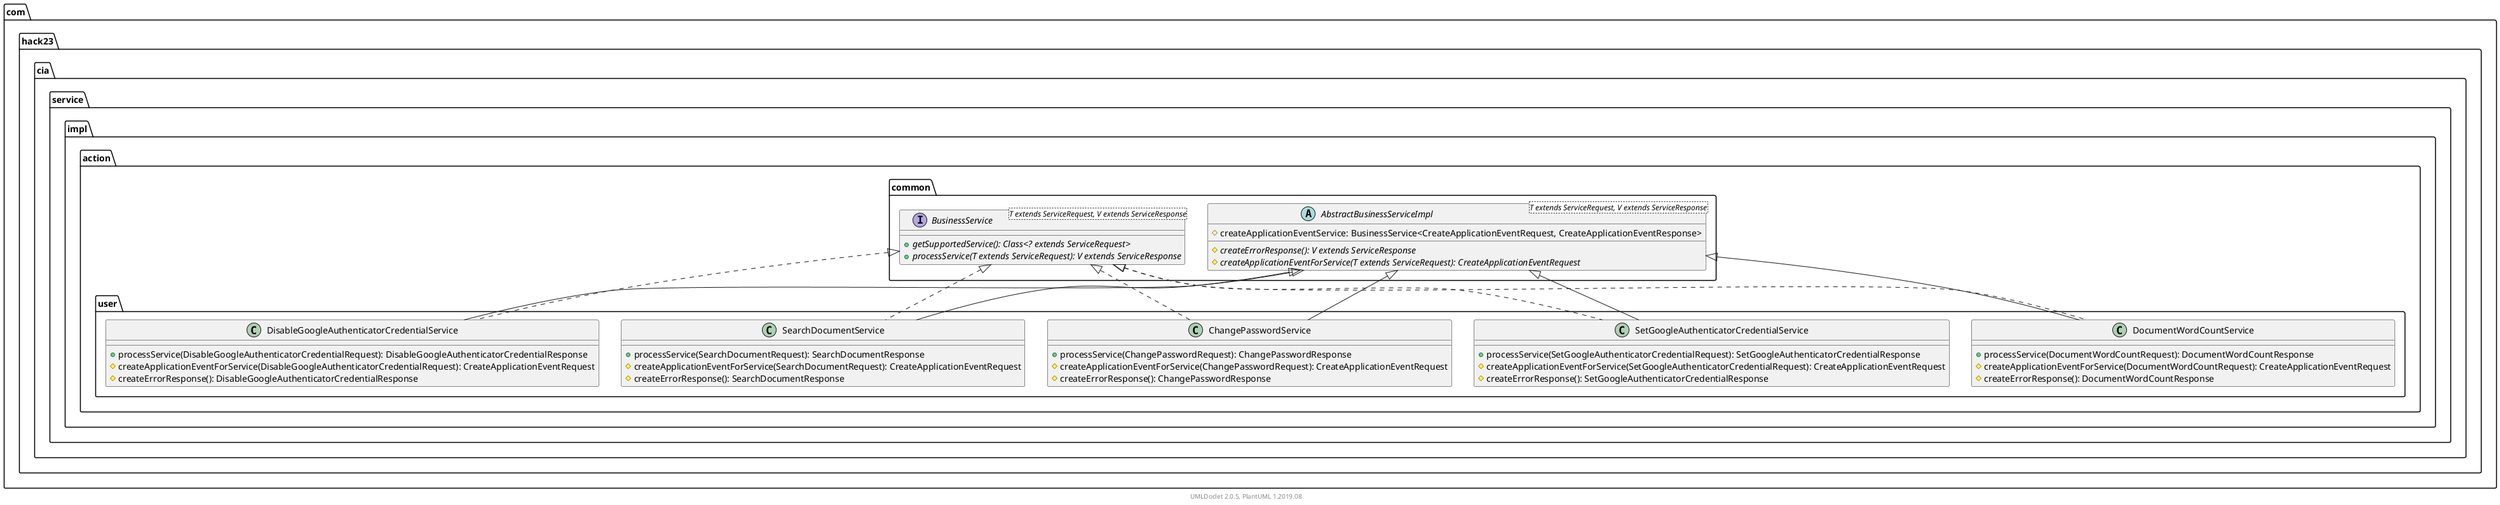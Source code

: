 @startuml
    namespace com.hack23.cia.service.impl.action.user {

        class DisableGoogleAuthenticatorCredentialService [[DisableGoogleAuthenticatorCredentialService.html]] {
            +processService(DisableGoogleAuthenticatorCredentialRequest): DisableGoogleAuthenticatorCredentialResponse
            #createApplicationEventForService(DisableGoogleAuthenticatorCredentialRequest): CreateApplicationEventRequest
            #createErrorResponse(): DisableGoogleAuthenticatorCredentialResponse
        }

        class DocumentWordCountService [[DocumentWordCountService.html]] {
            +processService(DocumentWordCountRequest): DocumentWordCountResponse
            #createApplicationEventForService(DocumentWordCountRequest): CreateApplicationEventRequest
            #createErrorResponse(): DocumentWordCountResponse
        }

        class SetGoogleAuthenticatorCredentialService [[SetGoogleAuthenticatorCredentialService.html]] {
            +processService(SetGoogleAuthenticatorCredentialRequest): SetGoogleAuthenticatorCredentialResponse
            #createApplicationEventForService(SetGoogleAuthenticatorCredentialRequest): CreateApplicationEventRequest
            #createErrorResponse(): SetGoogleAuthenticatorCredentialResponse
        }

        class ChangePasswordService [[ChangePasswordService.html]] {
            +processService(ChangePasswordRequest): ChangePasswordResponse
            #createApplicationEventForService(ChangePasswordRequest): CreateApplicationEventRequest
            #createErrorResponse(): ChangePasswordResponse
        }

        class SearchDocumentService [[SearchDocumentService.html]] {
            +processService(SearchDocumentRequest): SearchDocumentResponse
            #createApplicationEventForService(SearchDocumentRequest): CreateApplicationEventRequest
            #createErrorResponse(): SearchDocumentResponse
        }

        com.hack23.cia.service.impl.action.common.AbstractBusinessServiceImpl <|-- DisableGoogleAuthenticatorCredentialService
        com.hack23.cia.service.impl.action.common.BusinessService <|.. DisableGoogleAuthenticatorCredentialService
        com.hack23.cia.service.impl.action.common.AbstractBusinessServiceImpl <|-- DocumentWordCountService
        com.hack23.cia.service.impl.action.common.BusinessService <|.. DocumentWordCountService
        com.hack23.cia.service.impl.action.common.AbstractBusinessServiceImpl <|-- SetGoogleAuthenticatorCredentialService
        com.hack23.cia.service.impl.action.common.BusinessService <|.. SetGoogleAuthenticatorCredentialService
        com.hack23.cia.service.impl.action.common.AbstractBusinessServiceImpl <|-- ChangePasswordService
        com.hack23.cia.service.impl.action.common.BusinessService <|.. ChangePasswordService
        com.hack23.cia.service.impl.action.common.AbstractBusinessServiceImpl <|-- SearchDocumentService
        com.hack23.cia.service.impl.action.common.BusinessService <|.. SearchDocumentService
    }

    namespace com.hack23.cia.service.impl.action.common {
        abstract class AbstractBusinessServiceImpl<T extends ServiceRequest, V extends ServiceResponse> [[../common/AbstractBusinessServiceImpl.html]] {
            #createApplicationEventService: BusinessService<CreateApplicationEventRequest, CreateApplicationEventResponse>
            {abstract} #createErrorResponse(): V extends ServiceResponse
            {abstract} #createApplicationEventForService(T extends ServiceRequest): CreateApplicationEventRequest
        }
        interface BusinessService<T extends ServiceRequest, V extends ServiceResponse> [[../common/BusinessService.html]] {
            {abstract} +getSupportedService(): Class<? extends ServiceRequest>
            {abstract} +processService(T extends ServiceRequest): V extends ServiceResponse
        }
    }

    center footer UMLDoclet 2.0.5, PlantUML 1.2019.08
@enduml
